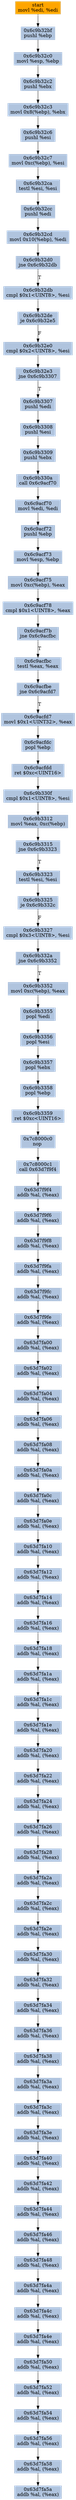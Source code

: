 digraph G {
node[shape=rectangle,style=filled,fillcolor=lightsteelblue,color=lightsteelblue]
bgcolor="transparent"
a0x6c9b32bdmovl_edi_edi[label="start\nmovl %edi, %edi",color="lightgrey",fillcolor="orange"];
a0x6c9b32bfpushl_ebp[label="0x6c9b32bf\npushl %ebp"];
a0x6c9b32c0movl_esp_ebp[label="0x6c9b32c0\nmovl %esp, %ebp"];
a0x6c9b32c2pushl_ebx[label="0x6c9b32c2\npushl %ebx"];
a0x6c9b32c3movl_0x8ebp__ebx[label="0x6c9b32c3\nmovl 0x8(%ebp), %ebx"];
a0x6c9b32c6pushl_esi[label="0x6c9b32c6\npushl %esi"];
a0x6c9b32c7movl_0xcebp__esi[label="0x6c9b32c7\nmovl 0xc(%ebp), %esi"];
a0x6c9b32catestl_esi_esi[label="0x6c9b32ca\ntestl %esi, %esi"];
a0x6c9b32ccpushl_edi[label="0x6c9b32cc\npushl %edi"];
a0x6c9b32cdmovl_0x10ebp__edi[label="0x6c9b32cd\nmovl 0x10(%ebp), %edi"];
a0x6c9b32d0jne_0x6c9b32db[label="0x6c9b32d0\njne 0x6c9b32db"];
a0x6c9b32dbcmpl_0x1UINT8_esi[label="0x6c9b32db\ncmpl $0x1<UINT8>, %esi"];
a0x6c9b32deje_0x6c9b32e5[label="0x6c9b32de\nje 0x6c9b32e5"];
a0x6c9b32e0cmpl_0x2UINT8_esi[label="0x6c9b32e0\ncmpl $0x2<UINT8>, %esi"];
a0x6c9b32e3jne_0x6c9b3307[label="0x6c9b32e3\njne 0x6c9b3307"];
a0x6c9b3307pushl_edi[label="0x6c9b3307\npushl %edi"];
a0x6c9b3308pushl_esi[label="0x6c9b3308\npushl %esi"];
a0x6c9b3309pushl_ebx[label="0x6c9b3309\npushl %ebx"];
a0x6c9b330acall_0x6c9acf70[label="0x6c9b330a\ncall 0x6c9acf70"];
a0x6c9acf70movl_edi_edi[label="0x6c9acf70\nmovl %edi, %edi"];
a0x6c9acf72pushl_ebp[label="0x6c9acf72\npushl %ebp"];
a0x6c9acf73movl_esp_ebp[label="0x6c9acf73\nmovl %esp, %ebp"];
a0x6c9acf75movl_0xcebp__eax[label="0x6c9acf75\nmovl 0xc(%ebp), %eax"];
a0x6c9acf78cmpl_0x1UINT8_eax[label="0x6c9acf78\ncmpl $0x1<UINT8>, %eax"];
a0x6c9acf7bjne_0x6c9acfbc[label="0x6c9acf7b\njne 0x6c9acfbc"];
a0x6c9acfbctestl_eax_eax[label="0x6c9acfbc\ntestl %eax, %eax"];
a0x6c9acfbejne_0x6c9acfd7[label="0x6c9acfbe\njne 0x6c9acfd7"];
a0x6c9acfd7movl_0x1UINT32_eax[label="0x6c9acfd7\nmovl $0x1<UINT32>, %eax"];
a0x6c9acfdcpopl_ebp[label="0x6c9acfdc\npopl %ebp"];
a0x6c9acfddret_0xcUINT16[label="0x6c9acfdd\nret $0xc<UINT16>"];
a0x6c9b330fcmpl_0x1UINT8_esi[label="0x6c9b330f\ncmpl $0x1<UINT8>, %esi"];
a0x6c9b3312movl_eax_0xcebp_[label="0x6c9b3312\nmovl %eax, 0xc(%ebp)"];
a0x6c9b3315jne_0x6c9b3323[label="0x6c9b3315\njne 0x6c9b3323"];
a0x6c9b3323testl_esi_esi[label="0x6c9b3323\ntestl %esi, %esi"];
a0x6c9b3325je_0x6c9b332c[label="0x6c9b3325\nje 0x6c9b332c"];
a0x6c9b3327cmpl_0x3UINT8_esi[label="0x6c9b3327\ncmpl $0x3<UINT8>, %esi"];
a0x6c9b332ajne_0x6c9b3352[label="0x6c9b332a\njne 0x6c9b3352"];
a0x6c9b3352movl_0xcebp__eax[label="0x6c9b3352\nmovl 0xc(%ebp), %eax"];
a0x6c9b3355popl_edi[label="0x6c9b3355\npopl %edi"];
a0x6c9b3356popl_esi[label="0x6c9b3356\npopl %esi"];
a0x6c9b3357popl_ebx[label="0x6c9b3357\npopl %ebx"];
a0x6c9b3358popl_ebp[label="0x6c9b3358\npopl %ebp"];
a0x6c9b3359ret_0xcUINT16[label="0x6c9b3359\nret $0xc<UINT16>"];
a0x7c8000c0nop_[label="0x7c8000c0\nnop "];
a0x7c8000c1call_0x63d7f9f4[label="0x7c8000c1\ncall 0x63d7f9f4"];
a0x63d7f9f4addb_al_eax_[label="0x63d7f9f4\naddb %al, (%eax)"];
a0x63d7f9f6addb_al_eax_[label="0x63d7f9f6\naddb %al, (%eax)"];
a0x63d7f9f8addb_al_eax_[label="0x63d7f9f8\naddb %al, (%eax)"];
a0x63d7f9faaddb_al_eax_[label="0x63d7f9fa\naddb %al, (%eax)"];
a0x63d7f9fcaddb_al_eax_[label="0x63d7f9fc\naddb %al, (%eax)"];
a0x63d7f9feaddb_al_eax_[label="0x63d7f9fe\naddb %al, (%eax)"];
a0x63d7fa00addb_al_eax_[label="0x63d7fa00\naddb %al, (%eax)"];
a0x63d7fa02addb_al_eax_[label="0x63d7fa02\naddb %al, (%eax)"];
a0x63d7fa04addb_al_eax_[label="0x63d7fa04\naddb %al, (%eax)"];
a0x63d7fa06addb_al_eax_[label="0x63d7fa06\naddb %al, (%eax)"];
a0x63d7fa08addb_al_eax_[label="0x63d7fa08\naddb %al, (%eax)"];
a0x63d7fa0aaddb_al_eax_[label="0x63d7fa0a\naddb %al, (%eax)"];
a0x63d7fa0caddb_al_eax_[label="0x63d7fa0c\naddb %al, (%eax)"];
a0x63d7fa0eaddb_al_eax_[label="0x63d7fa0e\naddb %al, (%eax)"];
a0x63d7fa10addb_al_eax_[label="0x63d7fa10\naddb %al, (%eax)"];
a0x63d7fa12addb_al_eax_[label="0x63d7fa12\naddb %al, (%eax)"];
a0x63d7fa14addb_al_eax_[label="0x63d7fa14\naddb %al, (%eax)"];
a0x63d7fa16addb_al_eax_[label="0x63d7fa16\naddb %al, (%eax)"];
a0x63d7fa18addb_al_eax_[label="0x63d7fa18\naddb %al, (%eax)"];
a0x63d7fa1aaddb_al_eax_[label="0x63d7fa1a\naddb %al, (%eax)"];
a0x63d7fa1caddb_al_eax_[label="0x63d7fa1c\naddb %al, (%eax)"];
a0x63d7fa1eaddb_al_eax_[label="0x63d7fa1e\naddb %al, (%eax)"];
a0x63d7fa20addb_al_eax_[label="0x63d7fa20\naddb %al, (%eax)"];
a0x63d7fa22addb_al_eax_[label="0x63d7fa22\naddb %al, (%eax)"];
a0x63d7fa24addb_al_eax_[label="0x63d7fa24\naddb %al, (%eax)"];
a0x63d7fa26addb_al_eax_[label="0x63d7fa26\naddb %al, (%eax)"];
a0x63d7fa28addb_al_eax_[label="0x63d7fa28\naddb %al, (%eax)"];
a0x63d7fa2aaddb_al_eax_[label="0x63d7fa2a\naddb %al, (%eax)"];
a0x63d7fa2caddb_al_eax_[label="0x63d7fa2c\naddb %al, (%eax)"];
a0x63d7fa2eaddb_al_eax_[label="0x63d7fa2e\naddb %al, (%eax)"];
a0x63d7fa30addb_al_eax_[label="0x63d7fa30\naddb %al, (%eax)"];
a0x63d7fa32addb_al_eax_[label="0x63d7fa32\naddb %al, (%eax)"];
a0x63d7fa34addb_al_eax_[label="0x63d7fa34\naddb %al, (%eax)"];
a0x63d7fa36addb_al_eax_[label="0x63d7fa36\naddb %al, (%eax)"];
a0x63d7fa38addb_al_eax_[label="0x63d7fa38\naddb %al, (%eax)"];
a0x63d7fa3aaddb_al_eax_[label="0x63d7fa3a\naddb %al, (%eax)"];
a0x63d7fa3caddb_al_eax_[label="0x63d7fa3c\naddb %al, (%eax)"];
a0x63d7fa3eaddb_al_eax_[label="0x63d7fa3e\naddb %al, (%eax)"];
a0x63d7fa40addb_al_eax_[label="0x63d7fa40\naddb %al, (%eax)"];
a0x63d7fa42addb_al_eax_[label="0x63d7fa42\naddb %al, (%eax)"];
a0x63d7fa44addb_al_eax_[label="0x63d7fa44\naddb %al, (%eax)"];
a0x63d7fa46addb_al_eax_[label="0x63d7fa46\naddb %al, (%eax)"];
a0x63d7fa48addb_al_eax_[label="0x63d7fa48\naddb %al, (%eax)"];
a0x63d7fa4aaddb_al_eax_[label="0x63d7fa4a\naddb %al, (%eax)"];
a0x63d7fa4caddb_al_eax_[label="0x63d7fa4c\naddb %al, (%eax)"];
a0x63d7fa4eaddb_al_eax_[label="0x63d7fa4e\naddb %al, (%eax)"];
a0x63d7fa50addb_al_eax_[label="0x63d7fa50\naddb %al, (%eax)"];
a0x63d7fa52addb_al_eax_[label="0x63d7fa52\naddb %al, (%eax)"];
a0x63d7fa54addb_al_eax_[label="0x63d7fa54\naddb %al, (%eax)"];
a0x63d7fa56addb_al_eax_[label="0x63d7fa56\naddb %al, (%eax)"];
a0x63d7fa58addb_al_eax_[label="0x63d7fa58\naddb %al, (%eax)"];
a0x63d7fa5aaddb_al_eax_[label="0x63d7fa5a\naddb %al, (%eax)"];
a0x6c9b32bdmovl_edi_edi -> a0x6c9b32bfpushl_ebp [color="#000000"];
a0x6c9b32bfpushl_ebp -> a0x6c9b32c0movl_esp_ebp [color="#000000"];
a0x6c9b32c0movl_esp_ebp -> a0x6c9b32c2pushl_ebx [color="#000000"];
a0x6c9b32c2pushl_ebx -> a0x6c9b32c3movl_0x8ebp__ebx [color="#000000"];
a0x6c9b32c3movl_0x8ebp__ebx -> a0x6c9b32c6pushl_esi [color="#000000"];
a0x6c9b32c6pushl_esi -> a0x6c9b32c7movl_0xcebp__esi [color="#000000"];
a0x6c9b32c7movl_0xcebp__esi -> a0x6c9b32catestl_esi_esi [color="#000000"];
a0x6c9b32catestl_esi_esi -> a0x6c9b32ccpushl_edi [color="#000000"];
a0x6c9b32ccpushl_edi -> a0x6c9b32cdmovl_0x10ebp__edi [color="#000000"];
a0x6c9b32cdmovl_0x10ebp__edi -> a0x6c9b32d0jne_0x6c9b32db [color="#000000"];
a0x6c9b32d0jne_0x6c9b32db -> a0x6c9b32dbcmpl_0x1UINT8_esi [color="#000000",label="T"];
a0x6c9b32dbcmpl_0x1UINT8_esi -> a0x6c9b32deje_0x6c9b32e5 [color="#000000"];
a0x6c9b32deje_0x6c9b32e5 -> a0x6c9b32e0cmpl_0x2UINT8_esi [color="#000000",label="F"];
a0x6c9b32e0cmpl_0x2UINT8_esi -> a0x6c9b32e3jne_0x6c9b3307 [color="#000000"];
a0x6c9b32e3jne_0x6c9b3307 -> a0x6c9b3307pushl_edi [color="#000000",label="T"];
a0x6c9b3307pushl_edi -> a0x6c9b3308pushl_esi [color="#000000"];
a0x6c9b3308pushl_esi -> a0x6c9b3309pushl_ebx [color="#000000"];
a0x6c9b3309pushl_ebx -> a0x6c9b330acall_0x6c9acf70 [color="#000000"];
a0x6c9b330acall_0x6c9acf70 -> a0x6c9acf70movl_edi_edi [color="#000000"];
a0x6c9acf70movl_edi_edi -> a0x6c9acf72pushl_ebp [color="#000000"];
a0x6c9acf72pushl_ebp -> a0x6c9acf73movl_esp_ebp [color="#000000"];
a0x6c9acf73movl_esp_ebp -> a0x6c9acf75movl_0xcebp__eax [color="#000000"];
a0x6c9acf75movl_0xcebp__eax -> a0x6c9acf78cmpl_0x1UINT8_eax [color="#000000"];
a0x6c9acf78cmpl_0x1UINT8_eax -> a0x6c9acf7bjne_0x6c9acfbc [color="#000000"];
a0x6c9acf7bjne_0x6c9acfbc -> a0x6c9acfbctestl_eax_eax [color="#000000",label="T"];
a0x6c9acfbctestl_eax_eax -> a0x6c9acfbejne_0x6c9acfd7 [color="#000000"];
a0x6c9acfbejne_0x6c9acfd7 -> a0x6c9acfd7movl_0x1UINT32_eax [color="#000000",label="T"];
a0x6c9acfd7movl_0x1UINT32_eax -> a0x6c9acfdcpopl_ebp [color="#000000"];
a0x6c9acfdcpopl_ebp -> a0x6c9acfddret_0xcUINT16 [color="#000000"];
a0x6c9acfddret_0xcUINT16 -> a0x6c9b330fcmpl_0x1UINT8_esi [color="#000000"];
a0x6c9b330fcmpl_0x1UINT8_esi -> a0x6c9b3312movl_eax_0xcebp_ [color="#000000"];
a0x6c9b3312movl_eax_0xcebp_ -> a0x6c9b3315jne_0x6c9b3323 [color="#000000"];
a0x6c9b3315jne_0x6c9b3323 -> a0x6c9b3323testl_esi_esi [color="#000000",label="T"];
a0x6c9b3323testl_esi_esi -> a0x6c9b3325je_0x6c9b332c [color="#000000"];
a0x6c9b3325je_0x6c9b332c -> a0x6c9b3327cmpl_0x3UINT8_esi [color="#000000",label="F"];
a0x6c9b3327cmpl_0x3UINT8_esi -> a0x6c9b332ajne_0x6c9b3352 [color="#000000"];
a0x6c9b332ajne_0x6c9b3352 -> a0x6c9b3352movl_0xcebp__eax [color="#000000",label="T"];
a0x6c9b3352movl_0xcebp__eax -> a0x6c9b3355popl_edi [color="#000000"];
a0x6c9b3355popl_edi -> a0x6c9b3356popl_esi [color="#000000"];
a0x6c9b3356popl_esi -> a0x6c9b3357popl_ebx [color="#000000"];
a0x6c9b3357popl_ebx -> a0x6c9b3358popl_ebp [color="#000000"];
a0x6c9b3358popl_ebp -> a0x6c9b3359ret_0xcUINT16 [color="#000000"];
a0x6c9b3359ret_0xcUINT16 -> a0x7c8000c0nop_ [color="#000000"];
a0x7c8000c0nop_ -> a0x7c8000c1call_0x63d7f9f4 [color="#000000"];
a0x7c8000c1call_0x63d7f9f4 -> a0x63d7f9f4addb_al_eax_ [color="#000000"];
a0x63d7f9f4addb_al_eax_ -> a0x63d7f9f6addb_al_eax_ [color="#000000"];
a0x63d7f9f6addb_al_eax_ -> a0x63d7f9f8addb_al_eax_ [color="#000000"];
a0x63d7f9f8addb_al_eax_ -> a0x63d7f9faaddb_al_eax_ [color="#000000"];
a0x63d7f9faaddb_al_eax_ -> a0x63d7f9fcaddb_al_eax_ [color="#000000"];
a0x63d7f9fcaddb_al_eax_ -> a0x63d7f9feaddb_al_eax_ [color="#000000"];
a0x63d7f9feaddb_al_eax_ -> a0x63d7fa00addb_al_eax_ [color="#000000"];
a0x63d7fa00addb_al_eax_ -> a0x63d7fa02addb_al_eax_ [color="#000000"];
a0x63d7fa02addb_al_eax_ -> a0x63d7fa04addb_al_eax_ [color="#000000"];
a0x63d7fa04addb_al_eax_ -> a0x63d7fa06addb_al_eax_ [color="#000000"];
a0x63d7fa06addb_al_eax_ -> a0x63d7fa08addb_al_eax_ [color="#000000"];
a0x63d7fa08addb_al_eax_ -> a0x63d7fa0aaddb_al_eax_ [color="#000000"];
a0x63d7fa0aaddb_al_eax_ -> a0x63d7fa0caddb_al_eax_ [color="#000000"];
a0x63d7fa0caddb_al_eax_ -> a0x63d7fa0eaddb_al_eax_ [color="#000000"];
a0x63d7fa0eaddb_al_eax_ -> a0x63d7fa10addb_al_eax_ [color="#000000"];
a0x63d7fa10addb_al_eax_ -> a0x63d7fa12addb_al_eax_ [color="#000000"];
a0x63d7fa12addb_al_eax_ -> a0x63d7fa14addb_al_eax_ [color="#000000"];
a0x63d7fa14addb_al_eax_ -> a0x63d7fa16addb_al_eax_ [color="#000000"];
a0x63d7fa16addb_al_eax_ -> a0x63d7fa18addb_al_eax_ [color="#000000"];
a0x63d7fa18addb_al_eax_ -> a0x63d7fa1aaddb_al_eax_ [color="#000000"];
a0x63d7fa1aaddb_al_eax_ -> a0x63d7fa1caddb_al_eax_ [color="#000000"];
a0x63d7fa1caddb_al_eax_ -> a0x63d7fa1eaddb_al_eax_ [color="#000000"];
a0x63d7fa1eaddb_al_eax_ -> a0x63d7fa20addb_al_eax_ [color="#000000"];
a0x63d7fa20addb_al_eax_ -> a0x63d7fa22addb_al_eax_ [color="#000000"];
a0x63d7fa22addb_al_eax_ -> a0x63d7fa24addb_al_eax_ [color="#000000"];
a0x63d7fa24addb_al_eax_ -> a0x63d7fa26addb_al_eax_ [color="#000000"];
a0x63d7fa26addb_al_eax_ -> a0x63d7fa28addb_al_eax_ [color="#000000"];
a0x63d7fa28addb_al_eax_ -> a0x63d7fa2aaddb_al_eax_ [color="#000000"];
a0x63d7fa2aaddb_al_eax_ -> a0x63d7fa2caddb_al_eax_ [color="#000000"];
a0x63d7fa2caddb_al_eax_ -> a0x63d7fa2eaddb_al_eax_ [color="#000000"];
a0x63d7fa2eaddb_al_eax_ -> a0x63d7fa30addb_al_eax_ [color="#000000"];
a0x63d7fa30addb_al_eax_ -> a0x63d7fa32addb_al_eax_ [color="#000000"];
a0x63d7fa32addb_al_eax_ -> a0x63d7fa34addb_al_eax_ [color="#000000"];
a0x63d7fa34addb_al_eax_ -> a0x63d7fa36addb_al_eax_ [color="#000000"];
a0x63d7fa36addb_al_eax_ -> a0x63d7fa38addb_al_eax_ [color="#000000"];
a0x63d7fa38addb_al_eax_ -> a0x63d7fa3aaddb_al_eax_ [color="#000000"];
a0x63d7fa3aaddb_al_eax_ -> a0x63d7fa3caddb_al_eax_ [color="#000000"];
a0x63d7fa3caddb_al_eax_ -> a0x63d7fa3eaddb_al_eax_ [color="#000000"];
a0x63d7fa3eaddb_al_eax_ -> a0x63d7fa40addb_al_eax_ [color="#000000"];
a0x63d7fa40addb_al_eax_ -> a0x63d7fa42addb_al_eax_ [color="#000000"];
a0x63d7fa42addb_al_eax_ -> a0x63d7fa44addb_al_eax_ [color="#000000"];
a0x63d7fa44addb_al_eax_ -> a0x63d7fa46addb_al_eax_ [color="#000000"];
a0x63d7fa46addb_al_eax_ -> a0x63d7fa48addb_al_eax_ [color="#000000"];
a0x63d7fa48addb_al_eax_ -> a0x63d7fa4aaddb_al_eax_ [color="#000000"];
a0x63d7fa4aaddb_al_eax_ -> a0x63d7fa4caddb_al_eax_ [color="#000000"];
a0x63d7fa4caddb_al_eax_ -> a0x63d7fa4eaddb_al_eax_ [color="#000000"];
a0x63d7fa4eaddb_al_eax_ -> a0x63d7fa50addb_al_eax_ [color="#000000"];
a0x63d7fa50addb_al_eax_ -> a0x63d7fa52addb_al_eax_ [color="#000000"];
a0x63d7fa52addb_al_eax_ -> a0x63d7fa54addb_al_eax_ [color="#000000"];
a0x63d7fa54addb_al_eax_ -> a0x63d7fa56addb_al_eax_ [color="#000000"];
a0x63d7fa56addb_al_eax_ -> a0x63d7fa58addb_al_eax_ [color="#000000"];
a0x63d7fa58addb_al_eax_ -> a0x63d7fa5aaddb_al_eax_ [color="#000000"];
}
